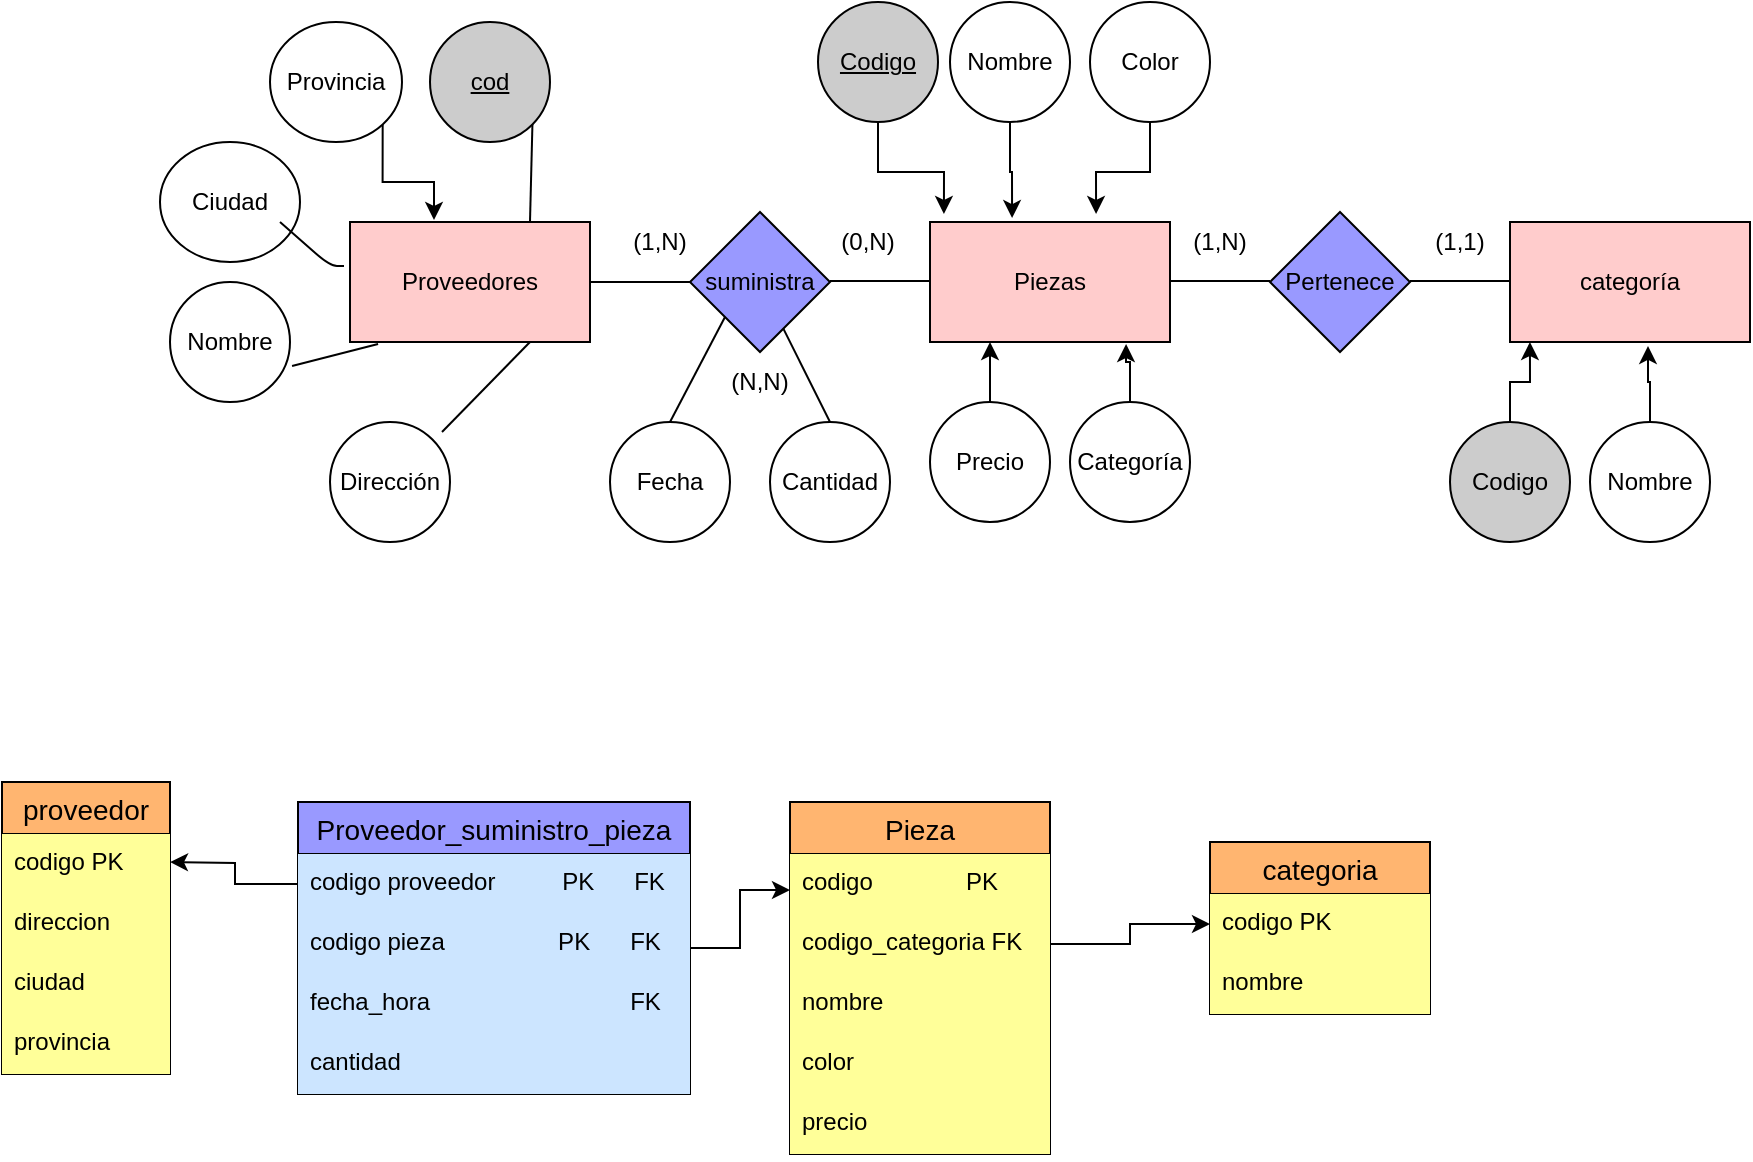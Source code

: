 <mxfile version="14.7.7" type="device"><diagram id="5mpywRr9BztfaKJaSqra" name="Page-1"><mxGraphModel dx="1695" dy="450" grid="1" gridSize="10" guides="1" tooltips="1" connect="1" arrows="1" fold="1" page="1" pageScale="1" pageWidth="827" pageHeight="1169" math="0" shadow="0"><root><mxCell id="0"/><mxCell id="1" parent="0"/><mxCell id="mQWZWrZCtdeN2QEj3Xkf-1" value="Proveedores" style="rounded=0;whiteSpace=wrap;html=1;fillColor=#FFCCCC;" parent="1" vertex="1"><mxGeometry x="90" y="170" width="120" height="60" as="geometry"/></mxCell><mxCell id="mQWZWrZCtdeN2QEj3Xkf-2" value="Nombre" style="ellipse;whiteSpace=wrap;html=1;" parent="1" vertex="1"><mxGeometry y="200" width="60" height="60" as="geometry"/></mxCell><mxCell id="mQWZWrZCtdeN2QEj3Xkf-3" value="Ciudad" style="ellipse;whiteSpace=wrap;html=1;" parent="1" vertex="1"><mxGeometry x="-5" y="130" width="70" height="60" as="geometry"/></mxCell><mxCell id="mQWZWrZCtdeN2QEj3Xkf-15" style="edgeStyle=orthogonalEdgeStyle;rounded=0;orthogonalLoop=1;jettySize=auto;html=1;exitX=1;exitY=1;exitDx=0;exitDy=0;entryX=0.35;entryY=-0.017;entryDx=0;entryDy=0;entryPerimeter=0;" parent="1" source="mQWZWrZCtdeN2QEj3Xkf-4" target="mQWZWrZCtdeN2QEj3Xkf-1" edge="1"><mxGeometry relative="1" as="geometry"/></mxCell><mxCell id="mQWZWrZCtdeN2QEj3Xkf-4" value="Provincia" style="ellipse;whiteSpace=wrap;html=1;" parent="1" vertex="1"><mxGeometry x="50" y="70" width="66" height="60" as="geometry"/></mxCell><mxCell id="mQWZWrZCtdeN2QEj3Xkf-5" value="&lt;u&gt;cod&lt;/u&gt;" style="ellipse;whiteSpace=wrap;html=1;fillColor=#CCCCCC;" parent="1" vertex="1"><mxGeometry x="130" y="70" width="60" height="60" as="geometry"/></mxCell><mxCell id="mQWZWrZCtdeN2QEj3Xkf-6" value="Piezas" style="rounded=0;whiteSpace=wrap;html=1;fillColor=#FFCCCC;" parent="1" vertex="1"><mxGeometry x="380" y="170" width="120" height="60" as="geometry"/></mxCell><mxCell id="mQWZWrZCtdeN2QEj3Xkf-7" value="suministra" style="rhombus;whiteSpace=wrap;html=1;fillColor=#9999FF;" parent="1" vertex="1"><mxGeometry x="260" y="165" width="70" height="70" as="geometry"/></mxCell><mxCell id="mQWZWrZCtdeN2QEj3Xkf-8" value="Dirección" style="ellipse;whiteSpace=wrap;html=1;" parent="1" vertex="1"><mxGeometry x="80" y="270" width="60" height="60" as="geometry"/></mxCell><mxCell id="mQWZWrZCtdeN2QEj3Xkf-10" value="categoría" style="rounded=0;whiteSpace=wrap;html=1;fillColor=#FFCCCC;" parent="1" vertex="1"><mxGeometry x="670" y="170" width="120" height="60" as="geometry"/></mxCell><mxCell id="mQWZWrZCtdeN2QEj3Xkf-11" value="Pertenece" style="rhombus;whiteSpace=wrap;html=1;fillColor=#9999FF;" parent="1" vertex="1"><mxGeometry x="550" y="165" width="70" height="70" as="geometry"/></mxCell><mxCell id="mQWZWrZCtdeN2QEj3Xkf-12" value="Fecha" style="ellipse;whiteSpace=wrap;html=1;" parent="1" vertex="1"><mxGeometry x="220" y="270" width="60" height="60" as="geometry"/></mxCell><mxCell id="mQWZWrZCtdeN2QEj3Xkf-13" value="Cantidad" style="ellipse;whiteSpace=wrap;html=1;" parent="1" vertex="1"><mxGeometry x="300" y="270" width="60" height="60" as="geometry"/></mxCell><mxCell id="mQWZWrZCtdeN2QEj3Xkf-14" value="" style="endArrow=none;html=1;entryX=0.117;entryY=1.017;entryDx=0;entryDy=0;entryPerimeter=0;exitX=1.017;exitY=0.7;exitDx=0;exitDy=0;exitPerimeter=0;" parent="1" source="mQWZWrZCtdeN2QEj3Xkf-2" target="mQWZWrZCtdeN2QEj3Xkf-1" edge="1"><mxGeometry width="50" height="50" relative="1" as="geometry"><mxPoint x="75" y="250" as="sourcePoint"/><mxPoint x="125" y="200" as="targetPoint"/></mxGeometry></mxCell><mxCell id="mQWZWrZCtdeN2QEj3Xkf-16" value="" style="endArrow=none;html=1;" parent="1" edge="1"><mxGeometry width="50" height="50" relative="1" as="geometry"><mxPoint x="136" y="275" as="sourcePoint"/><mxPoint x="180" y="230" as="targetPoint"/></mxGeometry></mxCell><mxCell id="mQWZWrZCtdeN2QEj3Xkf-17" value="" style="endArrow=none;html=1;exitX=-0.025;exitY=0.367;exitDx=0;exitDy=0;exitPerimeter=0;" parent="1" source="mQWZWrZCtdeN2QEj3Xkf-1" edge="1"><mxGeometry width="50" height="50" relative="1" as="geometry"><mxPoint x="5" y="220" as="sourcePoint"/><mxPoint x="55" y="170" as="targetPoint"/><Array as="points"><mxPoint x="80" y="192"/></Array></mxGeometry></mxCell><mxCell id="mQWZWrZCtdeN2QEj3Xkf-18" value="" style="endArrow=none;html=1;exitX=0.75;exitY=0;exitDx=0;exitDy=0;entryX=1;entryY=1;entryDx=0;entryDy=0;" parent="1" source="mQWZWrZCtdeN2QEj3Xkf-1" target="mQWZWrZCtdeN2QEj3Xkf-5" edge="1"><mxGeometry width="50" height="50" relative="1" as="geometry"><mxPoint x="150" y="170" as="sourcePoint"/><mxPoint x="190" y="130" as="targetPoint"/></mxGeometry></mxCell><mxCell id="mQWZWrZCtdeN2QEj3Xkf-19" value="" style="endArrow=none;html=1;entryX=0;entryY=1;entryDx=0;entryDy=0;" parent="1" target="mQWZWrZCtdeN2QEj3Xkf-7" edge="1"><mxGeometry width="50" height="50" relative="1" as="geometry"><mxPoint x="250" y="270" as="sourcePoint"/><mxPoint x="300" y="220" as="targetPoint"/></mxGeometry></mxCell><mxCell id="mQWZWrZCtdeN2QEj3Xkf-20" value="" style="endArrow=none;html=1;" parent="1" target="mQWZWrZCtdeN2QEj3Xkf-7" edge="1"><mxGeometry width="50" height="50" relative="1" as="geometry"><mxPoint x="330" y="270" as="sourcePoint"/><mxPoint x="380" y="220" as="targetPoint"/></mxGeometry></mxCell><mxCell id="mQWZWrZCtdeN2QEj3Xkf-21" value="" style="endArrow=none;html=1;entryX=0;entryY=0.5;entryDx=0;entryDy=0;" parent="1" target="mQWZWrZCtdeN2QEj3Xkf-7" edge="1"><mxGeometry width="50" height="50" relative="1" as="geometry"><mxPoint x="210" y="200" as="sourcePoint"/><mxPoint x="260" y="150" as="targetPoint"/></mxGeometry></mxCell><mxCell id="mQWZWrZCtdeN2QEj3Xkf-23" value="" style="endArrow=none;html=1;entryX=0;entryY=0.5;entryDx=0;entryDy=0;" parent="1" edge="1"><mxGeometry width="50" height="50" relative="1" as="geometry"><mxPoint x="330" y="199.5" as="sourcePoint"/><mxPoint x="380" y="199.5" as="targetPoint"/></mxGeometry></mxCell><mxCell id="mQWZWrZCtdeN2QEj3Xkf-24" value="" style="endArrow=none;html=1;entryX=0;entryY=0.5;entryDx=0;entryDy=0;" parent="1" edge="1"><mxGeometry width="50" height="50" relative="1" as="geometry"><mxPoint x="500" y="199.5" as="sourcePoint"/><mxPoint x="550" y="199.5" as="targetPoint"/></mxGeometry></mxCell><mxCell id="mQWZWrZCtdeN2QEj3Xkf-25" value="" style="endArrow=none;html=1;entryX=0;entryY=0.5;entryDx=0;entryDy=0;" parent="1" edge="1"><mxGeometry width="50" height="50" relative="1" as="geometry"><mxPoint x="620" y="199.5" as="sourcePoint"/><mxPoint x="670" y="199.5" as="targetPoint"/></mxGeometry></mxCell><mxCell id="mQWZWrZCtdeN2QEj3Xkf-32" style="edgeStyle=orthogonalEdgeStyle;rounded=0;orthogonalLoop=1;jettySize=auto;html=1;entryX=0.058;entryY=-0.067;entryDx=0;entryDy=0;entryPerimeter=0;" parent="1" source="mQWZWrZCtdeN2QEj3Xkf-26" target="mQWZWrZCtdeN2QEj3Xkf-6" edge="1"><mxGeometry relative="1" as="geometry"/></mxCell><mxCell id="mQWZWrZCtdeN2QEj3Xkf-26" value="&lt;u&gt;Codigo&lt;/u&gt;" style="ellipse;whiteSpace=wrap;html=1;fillColor=#CCCCCC;" parent="1" vertex="1"><mxGeometry x="324" y="60" width="60" height="60" as="geometry"/></mxCell><mxCell id="mQWZWrZCtdeN2QEj3Xkf-33" style="edgeStyle=orthogonalEdgeStyle;rounded=0;orthogonalLoop=1;jettySize=auto;html=1;entryX=0.342;entryY=-0.033;entryDx=0;entryDy=0;entryPerimeter=0;" parent="1" source="mQWZWrZCtdeN2QEj3Xkf-27" target="mQWZWrZCtdeN2QEj3Xkf-6" edge="1"><mxGeometry relative="1" as="geometry"/></mxCell><mxCell id="mQWZWrZCtdeN2QEj3Xkf-27" value="Nombre" style="ellipse;whiteSpace=wrap;html=1;" parent="1" vertex="1"><mxGeometry x="390" y="60" width="60" height="60" as="geometry"/></mxCell><mxCell id="mQWZWrZCtdeN2QEj3Xkf-34" style="edgeStyle=orthogonalEdgeStyle;rounded=0;orthogonalLoop=1;jettySize=auto;html=1;entryX=0.692;entryY=-0.067;entryDx=0;entryDy=0;entryPerimeter=0;" parent="1" source="mQWZWrZCtdeN2QEj3Xkf-29" target="mQWZWrZCtdeN2QEj3Xkf-6" edge="1"><mxGeometry relative="1" as="geometry"/></mxCell><mxCell id="mQWZWrZCtdeN2QEj3Xkf-29" value="Color" style="ellipse;whiteSpace=wrap;html=1;" parent="1" vertex="1"><mxGeometry x="460" y="60" width="60" height="60" as="geometry"/></mxCell><mxCell id="mQWZWrZCtdeN2QEj3Xkf-36" style="edgeStyle=orthogonalEdgeStyle;rounded=0;orthogonalLoop=1;jettySize=auto;html=1;exitX=0.5;exitY=0;exitDx=0;exitDy=0;entryX=0.25;entryY=1;entryDx=0;entryDy=0;" parent="1" source="mQWZWrZCtdeN2QEj3Xkf-30" target="mQWZWrZCtdeN2QEj3Xkf-6" edge="1"><mxGeometry relative="1" as="geometry"/></mxCell><mxCell id="mQWZWrZCtdeN2QEj3Xkf-30" value="Precio" style="ellipse;whiteSpace=wrap;html=1;" parent="1" vertex="1"><mxGeometry x="380" y="260" width="60" height="60" as="geometry"/></mxCell><mxCell id="mQWZWrZCtdeN2QEj3Xkf-35" style="edgeStyle=orthogonalEdgeStyle;rounded=0;orthogonalLoop=1;jettySize=auto;html=1;entryX=0.817;entryY=1.017;entryDx=0;entryDy=0;entryPerimeter=0;" parent="1" source="mQWZWrZCtdeN2QEj3Xkf-31" target="mQWZWrZCtdeN2QEj3Xkf-6" edge="1"><mxGeometry relative="1" as="geometry"/></mxCell><mxCell id="mQWZWrZCtdeN2QEj3Xkf-31" value="Categoría" style="ellipse;whiteSpace=wrap;html=1;" parent="1" vertex="1"><mxGeometry x="450" y="260" width="60" height="60" as="geometry"/></mxCell><mxCell id="mQWZWrZCtdeN2QEj3Xkf-39" style="edgeStyle=orthogonalEdgeStyle;rounded=0;orthogonalLoop=1;jettySize=auto;html=1;entryX=0.083;entryY=1;entryDx=0;entryDy=0;entryPerimeter=0;" parent="1" source="mQWZWrZCtdeN2QEj3Xkf-37" target="mQWZWrZCtdeN2QEj3Xkf-10" edge="1"><mxGeometry relative="1" as="geometry"/></mxCell><mxCell id="mQWZWrZCtdeN2QEj3Xkf-37" value="Codigo" style="ellipse;whiteSpace=wrap;html=1;fillColor=#CCCCCC;" parent="1" vertex="1"><mxGeometry x="640" y="270" width="60" height="60" as="geometry"/></mxCell><mxCell id="mQWZWrZCtdeN2QEj3Xkf-40" style="edgeStyle=orthogonalEdgeStyle;rounded=0;orthogonalLoop=1;jettySize=auto;html=1;entryX=0.575;entryY=1.033;entryDx=0;entryDy=0;entryPerimeter=0;" parent="1" source="mQWZWrZCtdeN2QEj3Xkf-38" target="mQWZWrZCtdeN2QEj3Xkf-10" edge="1"><mxGeometry relative="1" as="geometry"/></mxCell><mxCell id="mQWZWrZCtdeN2QEj3Xkf-38" value="Nombre" style="ellipse;whiteSpace=wrap;html=1;" parent="1" vertex="1"><mxGeometry x="710" y="270" width="60" height="60" as="geometry"/></mxCell><mxCell id="mQWZWrZCtdeN2QEj3Xkf-41" value="(1,N)" style="text;html=1;strokeColor=none;fillColor=none;align=center;verticalAlign=middle;whiteSpace=wrap;rounded=0;" parent="1" vertex="1"><mxGeometry x="220" y="170" width="50" height="20" as="geometry"/></mxCell><mxCell id="mQWZWrZCtdeN2QEj3Xkf-43" value="(0,N)" style="text;html=1;strokeColor=none;fillColor=none;align=center;verticalAlign=middle;whiteSpace=wrap;rounded=0;" parent="1" vertex="1"><mxGeometry x="324" y="170" width="50" height="20" as="geometry"/></mxCell><mxCell id="mQWZWrZCtdeN2QEj3Xkf-45" value="(1,N)" style="text;html=1;strokeColor=none;fillColor=none;align=center;verticalAlign=middle;whiteSpace=wrap;rounded=0;" parent="1" vertex="1"><mxGeometry x="500" y="170" width="50" height="20" as="geometry"/></mxCell><mxCell id="mQWZWrZCtdeN2QEj3Xkf-46" value="(1,1)" style="text;html=1;strokeColor=none;fillColor=none;align=center;verticalAlign=middle;whiteSpace=wrap;rounded=0;" parent="1" vertex="1"><mxGeometry x="620" y="170" width="50" height="20" as="geometry"/></mxCell><mxCell id="mQWZWrZCtdeN2QEj3Xkf-47" value="(N,N)" style="text;html=1;strokeColor=none;fillColor=none;align=center;verticalAlign=middle;whiteSpace=wrap;rounded=0;" parent="1" vertex="1"><mxGeometry x="270" y="240" width="50" height="20" as="geometry"/></mxCell><mxCell id="b9j90zwMjA_FnLcRPrnV-1" value="proveedor" style="swimlane;fontStyle=0;childLayout=stackLayout;horizontal=1;startSize=26;horizontalStack=0;resizeParent=1;resizeParentMax=0;resizeLast=0;collapsible=1;marginBottom=0;align=center;fontSize=14;fillColor=#FFB570;" vertex="1" parent="1"><mxGeometry x="-84" y="450" width="84" height="146" as="geometry"><mxRectangle x="-50" y="460" width="70" height="26" as="alternateBounds"/></mxGeometry></mxCell><mxCell id="b9j90zwMjA_FnLcRPrnV-2" value="codigo PK      " style="text;strokeColor=none;fillColor=#FFFF99;spacingLeft=4;spacingRight=4;overflow=hidden;rotatable=0;points=[[0,0.5],[1,0.5]];portConstraint=eastwest;fontSize=12;" vertex="1" parent="b9j90zwMjA_FnLcRPrnV-1"><mxGeometry y="26" width="84" height="30" as="geometry"/></mxCell><mxCell id="b9j90zwMjA_FnLcRPrnV-3" value="direccion" style="text;strokeColor=none;fillColor=#FFFF99;spacingLeft=4;spacingRight=4;overflow=hidden;rotatable=0;points=[[0,0.5],[1,0.5]];portConstraint=eastwest;fontSize=12;" vertex="1" parent="b9j90zwMjA_FnLcRPrnV-1"><mxGeometry y="56" width="84" height="30" as="geometry"/></mxCell><mxCell id="b9j90zwMjA_FnLcRPrnV-4" value="ciudad" style="text;strokeColor=none;fillColor=#FFFF99;spacingLeft=4;spacingRight=4;overflow=hidden;rotatable=0;points=[[0,0.5],[1,0.5]];portConstraint=eastwest;fontSize=12;" vertex="1" parent="b9j90zwMjA_FnLcRPrnV-1"><mxGeometry y="86" width="84" height="30" as="geometry"/></mxCell><mxCell id="b9j90zwMjA_FnLcRPrnV-5" value="provincia" style="text;strokeColor=none;fillColor=#FFFF99;spacingLeft=4;spacingRight=4;overflow=hidden;rotatable=0;points=[[0,0.5],[1,0.5]];portConstraint=eastwest;fontSize=12;" vertex="1" parent="b9j90zwMjA_FnLcRPrnV-1"><mxGeometry y="116" width="84" height="30" as="geometry"/></mxCell><mxCell id="b9j90zwMjA_FnLcRPrnV-23" style="edgeStyle=orthogonalEdgeStyle;rounded=0;orthogonalLoop=1;jettySize=auto;html=1;entryX=0;entryY=0.25;entryDx=0;entryDy=0;" edge="1" parent="1" source="b9j90zwMjA_FnLcRPrnV-6" target="b9j90zwMjA_FnLcRPrnV-11"><mxGeometry relative="1" as="geometry"/></mxCell><mxCell id="b9j90zwMjA_FnLcRPrnV-6" value="Proveedor_suministro_pieza" style="swimlane;fontStyle=0;childLayout=stackLayout;horizontal=1;startSize=26;horizontalStack=0;resizeParent=1;resizeParentMax=0;resizeLast=0;collapsible=1;marginBottom=0;align=center;fontSize=14;fillColor=#9999FF;" vertex="1" parent="1"><mxGeometry x="64" y="460" width="196" height="146" as="geometry"><mxRectangle x="330" y="180" width="70" height="26" as="alternateBounds"/></mxGeometry></mxCell><mxCell id="b9j90zwMjA_FnLcRPrnV-7" value="codigo proveedor          PK      FK" style="text;strokeColor=none;fillColor=#CCE5FF;spacingLeft=4;spacingRight=4;overflow=hidden;rotatable=0;points=[[0,0.5],[1,0.5]];portConstraint=eastwest;fontSize=12;" vertex="1" parent="b9j90zwMjA_FnLcRPrnV-6"><mxGeometry y="26" width="196" height="30" as="geometry"/></mxCell><mxCell id="b9j90zwMjA_FnLcRPrnV-8" value="codigo pieza                 PK      FK" style="text;strokeColor=none;fillColor=#CCE5FF;spacingLeft=4;spacingRight=4;overflow=hidden;rotatable=0;points=[[0,0.5],[1,0.5]];portConstraint=eastwest;fontSize=12;" vertex="1" parent="b9j90zwMjA_FnLcRPrnV-6"><mxGeometry y="56" width="196" height="30" as="geometry"/></mxCell><mxCell id="b9j90zwMjA_FnLcRPrnV-9" value="fecha_hora                              FK" style="text;strokeColor=none;fillColor=#CCE5FF;spacingLeft=4;spacingRight=4;overflow=hidden;rotatable=0;points=[[0,0.5],[1,0.5]];portConstraint=eastwest;fontSize=12;" vertex="1" parent="b9j90zwMjA_FnLcRPrnV-6"><mxGeometry y="86" width="196" height="30" as="geometry"/></mxCell><mxCell id="b9j90zwMjA_FnLcRPrnV-10" value="cantidad" style="text;strokeColor=none;fillColor=#CCE5FF;spacingLeft=4;spacingRight=4;overflow=hidden;rotatable=0;points=[[0,0.5],[1,0.5]];portConstraint=eastwest;fontSize=12;" vertex="1" parent="b9j90zwMjA_FnLcRPrnV-6"><mxGeometry y="116" width="196" height="30" as="geometry"/></mxCell><mxCell id="b9j90zwMjA_FnLcRPrnV-11" value="Pieza" style="swimlane;fontStyle=0;childLayout=stackLayout;horizontal=1;startSize=26;horizontalStack=0;resizeParent=1;resizeParentMax=0;resizeLast=0;collapsible=1;marginBottom=0;align=center;fontSize=14;fillColor=#FFB570;" vertex="1" parent="1"><mxGeometry x="310" y="460" width="130" height="176" as="geometry"><mxRectangle x="330" y="180" width="70" height="26" as="alternateBounds"/></mxGeometry></mxCell><mxCell id="b9j90zwMjA_FnLcRPrnV-12" value="codigo              PK      " style="text;strokeColor=none;fillColor=#FFFF99;spacingLeft=4;spacingRight=4;overflow=hidden;rotatable=0;points=[[0,0.5],[1,0.5]];portConstraint=eastwest;fontSize=12;" vertex="1" parent="b9j90zwMjA_FnLcRPrnV-11"><mxGeometry y="26" width="130" height="30" as="geometry"/></mxCell><mxCell id="b9j90zwMjA_FnLcRPrnV-13" value="codigo_categoria FK" style="text;strokeColor=none;fillColor=#FFFF99;spacingLeft=4;spacingRight=4;overflow=hidden;rotatable=0;points=[[0,0.5],[1,0.5]];portConstraint=eastwest;fontSize=12;" vertex="1" parent="b9j90zwMjA_FnLcRPrnV-11"><mxGeometry y="56" width="130" height="30" as="geometry"/></mxCell><mxCell id="b9j90zwMjA_FnLcRPrnV-14" value="nombre" style="text;strokeColor=none;fillColor=#FFFF99;spacingLeft=4;spacingRight=4;overflow=hidden;rotatable=0;points=[[0,0.5],[1,0.5]];portConstraint=eastwest;fontSize=12;" vertex="1" parent="b9j90zwMjA_FnLcRPrnV-11"><mxGeometry y="86" width="130" height="30" as="geometry"/></mxCell><mxCell id="b9j90zwMjA_FnLcRPrnV-15" value="color" style="text;strokeColor=none;fillColor=#FFFF99;spacingLeft=4;spacingRight=4;overflow=hidden;rotatable=0;points=[[0,0.5],[1,0.5]];portConstraint=eastwest;fontSize=12;" vertex="1" parent="b9j90zwMjA_FnLcRPrnV-11"><mxGeometry y="116" width="130" height="30" as="geometry"/></mxCell><mxCell id="b9j90zwMjA_FnLcRPrnV-16" value="precio" style="text;strokeColor=none;fillColor=#FFFF99;spacingLeft=4;spacingRight=4;overflow=hidden;rotatable=0;points=[[0,0.5],[1,0.5]];portConstraint=eastwest;fontSize=12;" vertex="1" parent="b9j90zwMjA_FnLcRPrnV-11"><mxGeometry y="146" width="130" height="30" as="geometry"/></mxCell><mxCell id="b9j90zwMjA_FnLcRPrnV-17" value="categoria" style="swimlane;fontStyle=0;childLayout=stackLayout;horizontal=1;startSize=26;horizontalStack=0;resizeParent=1;resizeParentMax=0;resizeLast=0;collapsible=1;marginBottom=0;align=center;fontSize=14;fillColor=#FFB570;" vertex="1" parent="1"><mxGeometry x="520" y="480" width="110" height="86" as="geometry"><mxRectangle x="330" y="180" width="70" height="26" as="alternateBounds"/></mxGeometry></mxCell><mxCell id="b9j90zwMjA_FnLcRPrnV-18" value="codigo PK      " style="text;strokeColor=none;fillColor=#FFFF99;spacingLeft=4;spacingRight=4;overflow=hidden;rotatable=0;points=[[0,0.5],[1,0.5]];portConstraint=eastwest;fontSize=12;" vertex="1" parent="b9j90zwMjA_FnLcRPrnV-17"><mxGeometry y="26" width="110" height="30" as="geometry"/></mxCell><mxCell id="b9j90zwMjA_FnLcRPrnV-19" value="nombre" style="text;strokeColor=none;fillColor=#FFFF99;spacingLeft=4;spacingRight=4;overflow=hidden;rotatable=0;points=[[0,0.5],[1,0.5]];portConstraint=eastwest;fontSize=12;" vertex="1" parent="b9j90zwMjA_FnLcRPrnV-17"><mxGeometry y="56" width="110" height="30" as="geometry"/></mxCell><mxCell id="b9j90zwMjA_FnLcRPrnV-24" style="edgeStyle=orthogonalEdgeStyle;rounded=0;orthogonalLoop=1;jettySize=auto;html=1;exitX=1;exitY=0.5;exitDx=0;exitDy=0;entryX=0;entryY=0.5;entryDx=0;entryDy=0;" edge="1" parent="1" source="b9j90zwMjA_FnLcRPrnV-13" target="b9j90zwMjA_FnLcRPrnV-18"><mxGeometry relative="1" as="geometry"/></mxCell><mxCell id="b9j90zwMjA_FnLcRPrnV-25" style="edgeStyle=orthogonalEdgeStyle;rounded=0;orthogonalLoop=1;jettySize=auto;html=1;" edge="1" parent="1" source="b9j90zwMjA_FnLcRPrnV-7"><mxGeometry relative="1" as="geometry"><mxPoint y="490" as="targetPoint"/></mxGeometry></mxCell></root></mxGraphModel></diagram></mxfile>